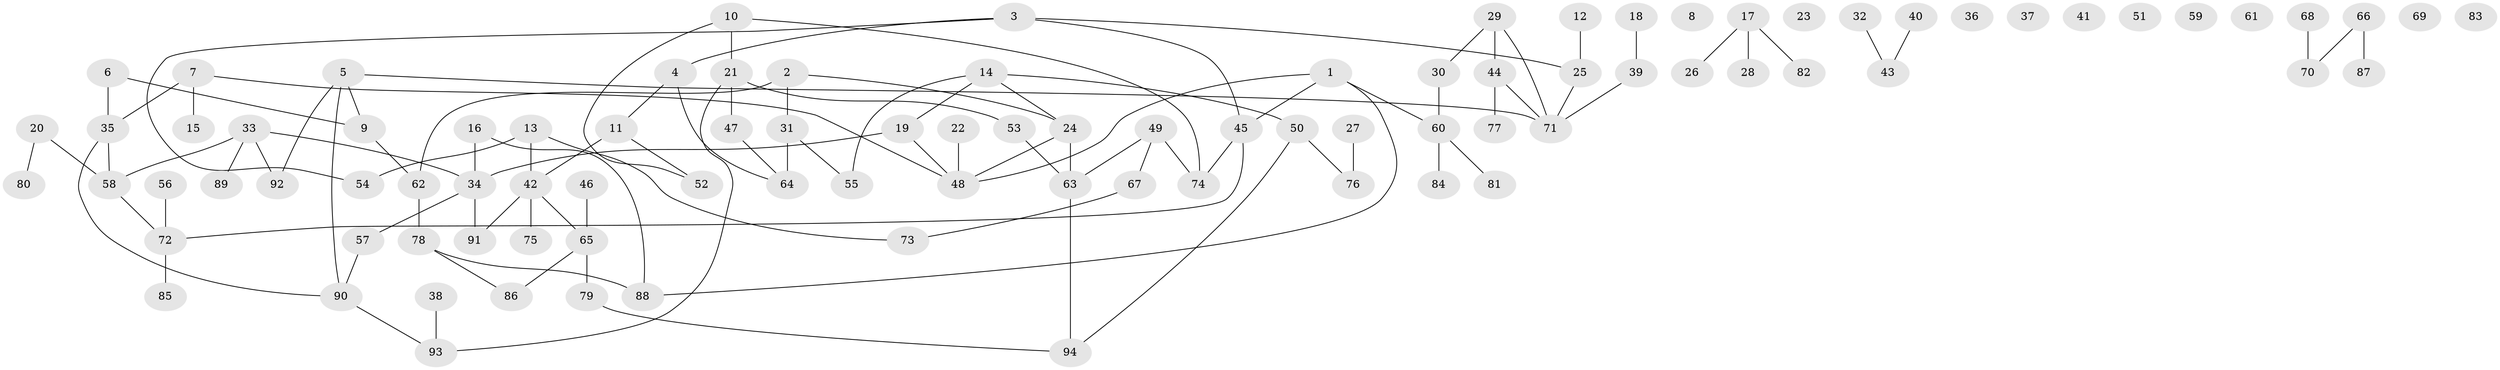 // Generated by graph-tools (version 1.1) at 2025/33/03/09/25 02:33:38]
// undirected, 94 vertices, 105 edges
graph export_dot {
graph [start="1"]
  node [color=gray90,style=filled];
  1;
  2;
  3;
  4;
  5;
  6;
  7;
  8;
  9;
  10;
  11;
  12;
  13;
  14;
  15;
  16;
  17;
  18;
  19;
  20;
  21;
  22;
  23;
  24;
  25;
  26;
  27;
  28;
  29;
  30;
  31;
  32;
  33;
  34;
  35;
  36;
  37;
  38;
  39;
  40;
  41;
  42;
  43;
  44;
  45;
  46;
  47;
  48;
  49;
  50;
  51;
  52;
  53;
  54;
  55;
  56;
  57;
  58;
  59;
  60;
  61;
  62;
  63;
  64;
  65;
  66;
  67;
  68;
  69;
  70;
  71;
  72;
  73;
  74;
  75;
  76;
  77;
  78;
  79;
  80;
  81;
  82;
  83;
  84;
  85;
  86;
  87;
  88;
  89;
  90;
  91;
  92;
  93;
  94;
  1 -- 45;
  1 -- 48;
  1 -- 60;
  1 -- 88;
  2 -- 24;
  2 -- 31;
  2 -- 62;
  3 -- 4;
  3 -- 25;
  3 -- 45;
  3 -- 54;
  4 -- 11;
  4 -- 64;
  5 -- 9;
  5 -- 71;
  5 -- 90;
  5 -- 92;
  6 -- 9;
  6 -- 35;
  7 -- 15;
  7 -- 35;
  7 -- 48;
  9 -- 62;
  10 -- 21;
  10 -- 52;
  10 -- 74;
  11 -- 42;
  11 -- 52;
  12 -- 25;
  13 -- 42;
  13 -- 54;
  13 -- 73;
  14 -- 19;
  14 -- 24;
  14 -- 50;
  14 -- 55;
  16 -- 34;
  16 -- 88;
  17 -- 26;
  17 -- 28;
  17 -- 82;
  18 -- 39;
  19 -- 34;
  19 -- 48;
  20 -- 58;
  20 -- 80;
  21 -- 47;
  21 -- 53;
  21 -- 93;
  22 -- 48;
  24 -- 48;
  24 -- 63;
  25 -- 71;
  27 -- 76;
  29 -- 30;
  29 -- 44;
  29 -- 71;
  30 -- 60;
  31 -- 55;
  31 -- 64;
  32 -- 43;
  33 -- 34;
  33 -- 58;
  33 -- 89;
  33 -- 92;
  34 -- 57;
  34 -- 91;
  35 -- 58;
  35 -- 90;
  38 -- 93;
  39 -- 71;
  40 -- 43;
  42 -- 65;
  42 -- 75;
  42 -- 91;
  44 -- 71;
  44 -- 77;
  45 -- 72;
  45 -- 74;
  46 -- 65;
  47 -- 64;
  49 -- 63;
  49 -- 67;
  49 -- 74;
  50 -- 76;
  50 -- 94;
  53 -- 63;
  56 -- 72;
  57 -- 90;
  58 -- 72;
  60 -- 81;
  60 -- 84;
  62 -- 78;
  63 -- 94;
  65 -- 79;
  65 -- 86;
  66 -- 70;
  66 -- 87;
  67 -- 73;
  68 -- 70;
  72 -- 85;
  78 -- 86;
  78 -- 88;
  79 -- 94;
  90 -- 93;
}
